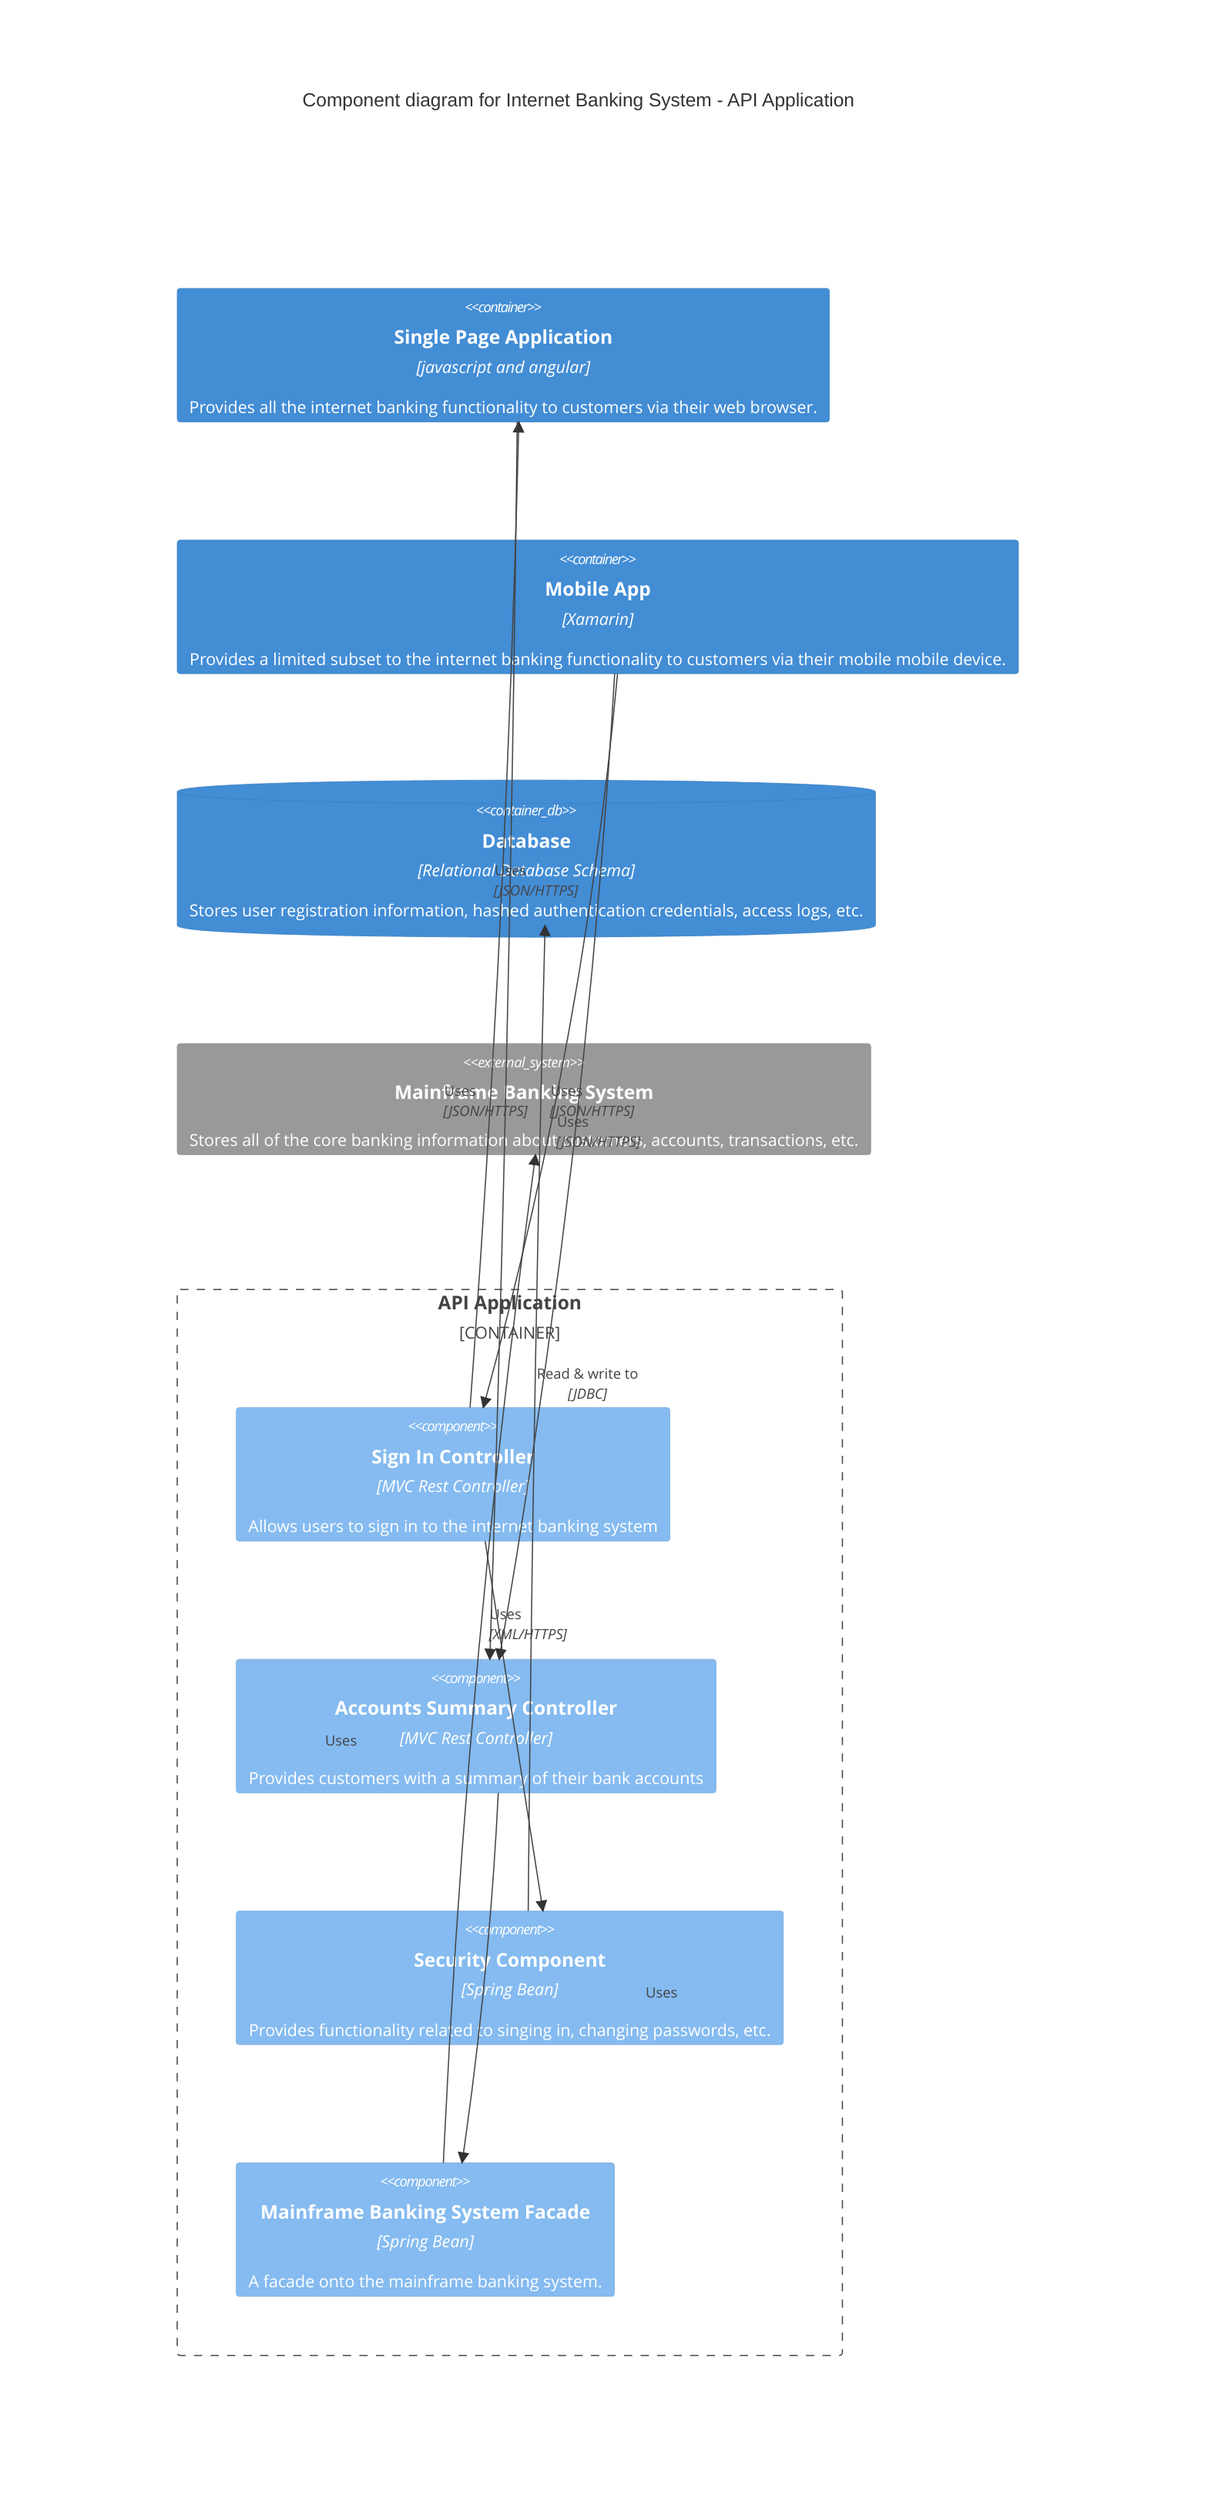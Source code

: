 C4Component
    title Component diagram for Internet Banking System - API Application

    Container(spa, "Single Page Application", "javascript and angular", "Provides all the internet banking functionality to customers via their web browser.")
    Container(ma, "Mobile App", "Xamarin", "Provides a limited subset to the internet banking functionality to customers via their mobile mobile device.")
    ContainerDb(db, "Database", "Relational Database Schema", "Stores user registration information, hashed authentication credentials, access logs, etc.")
    System_Ext(mbs, "Mainframe Banking System", "Stores all of the core banking information about customers, accounts, transactions, etc.")

    Container_Boundary(api, "API Application") {
        Component(sign, "Sign In Controller", "MVC Rest Controller", "Allows users to sign in to the internet banking system")
        Component(accounts, "Accounts Summary Controller", "MVC Rest Controller", "Provides customers with a summary of their bank accounts")
        Component(security, "Security Component", "Spring Bean", "Provides functionality related to singing in, changing passwords, etc.")
        Component(mbsfacade, "Mainframe Banking System Facade", "Spring Bean", "A facade onto the mainframe banking system.")

        Rel(sign, security, "Uses")
        Rel(accounts, mbsfacade, "Uses")
        Rel(security, db, "Read & write to", "JDBC")
        Rel(mbsfacade, mbs, "Uses", "XML/HTTPS")
    }

    Rel_Back(spa, sign, "Uses", "JSON/HTTPS")
    Rel(spa, accounts, "Uses", "JSON/HTTPS")

    Rel(ma, sign, "Uses", "JSON/HTTPS")
    Rel(ma, accounts, "Uses", "JSON/HTTPS")

    UpdateRelStyle(spa, sign, $offsetY="-40")
    UpdateRelStyle(spa, accounts, $offsetX="40", $offsetY="40")

    UpdateRelStyle(ma, sign, $offsetX="-90", $offsetY="40")
    UpdateRelStyle(ma, accounts, $offsetY="-40")

        UpdateRelStyle(sign, security, $offsetX="-160", $offsetY="10")
        UpdateRelStyle(accounts, mbsfacade, $offsetX="140", $offsetY="10")
        UpdateRelStyle(security, db, $offsetY="-40")
        UpdateRelStyle(mbsfacade, mbs, $offsetY="-40")